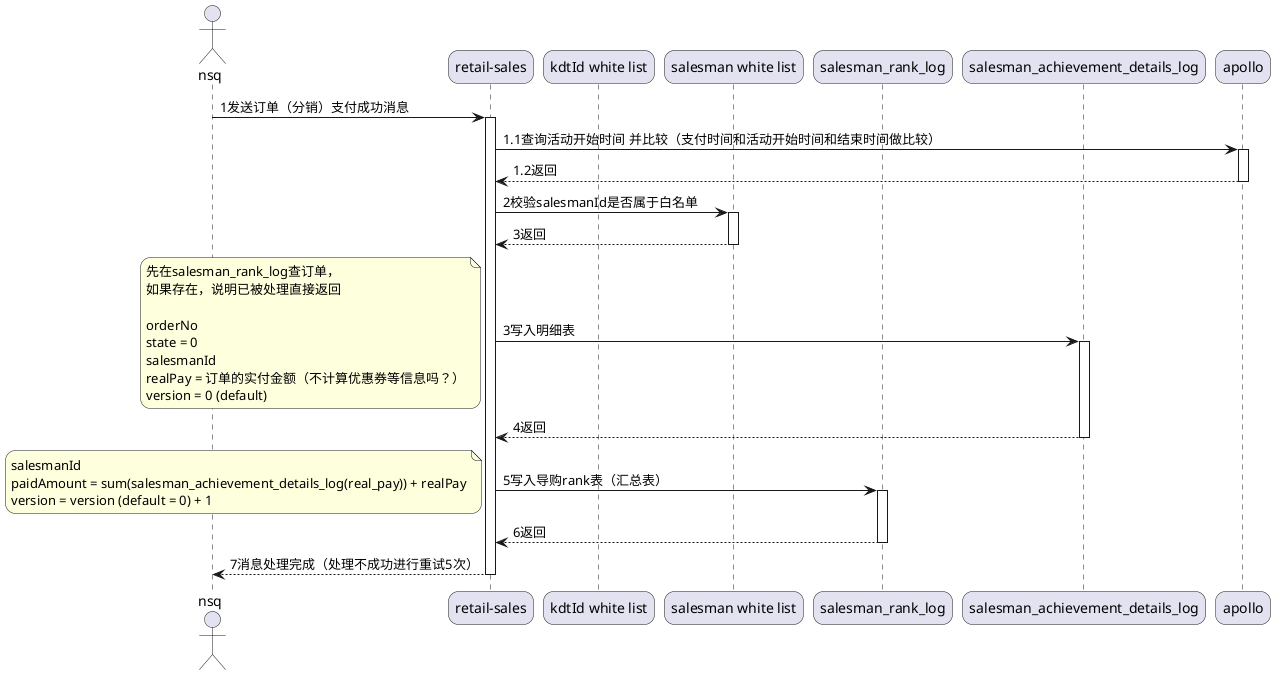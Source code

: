 @startuml
skinparam sequenceArrowThickness 1
skinparam roundcorner 20
skinparam maxmessagesize 500
/'skinparam sequenceParticipant underline'/

actor nsq as nsq

participant "retail-sales" as sales
participant "kdtId white list" as list
participant "salesman white list" as list2

participant "salesman_rank_log" as t1
participant "salesman_achievement_details_log" as t2
participant "apollo" as apollo

nsq -> sales : 1发送订单（分销）支付成功消息
activate sales

/'sales -> sales : 1.1加分布式锁
activate sales
return'/

sales -> apollo : 1.1查询活动开始时间 并比较（支付时间和活动开始时间和结束时间做比较）
activate apollo
return 1.2返回

sales -> list2 : 2校验salesmanId是否属于白名单
activate list2
return 3返回

sales -> t2 : 3写入明细表
note left
    先在salesman_rank_log查订单，
    如果存在，说明已被处理直接返回

    orderNo
    state = 0
    salesmanId
    realPay = 订单的实付金额（不计算优惠券等信息吗？）
    version = 0 (default)
end note
activate t2
return 4返回

sales -> t1 : 5写入导购rank表（汇总表）
note left
    salesmanId
    paidAmount = sum(salesman_achievement_details_log(real_pay)) + realPay
    version = version (default = 0) + 1
end note
activate t1
return 6返回

return 7消息处理完成（处理不成功进行重试5次）

@enduml